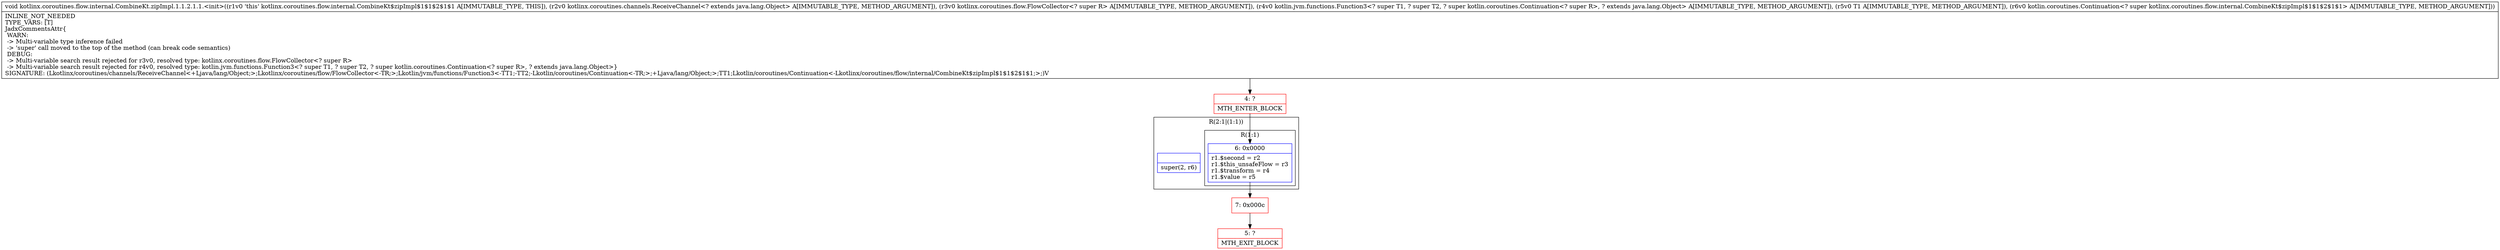 digraph "CFG forkotlinx.coroutines.flow.internal.CombineKt.zipImpl.1.1.2.1.1.\<init\>(Lkotlinx\/coroutines\/channels\/ReceiveChannel;Lkotlinx\/coroutines\/flow\/FlowCollector;Lkotlin\/jvm\/functions\/Function3;Ljava\/lang\/Object;Lkotlin\/coroutines\/Continuation;)V" {
subgraph cluster_Region_1268669772 {
label = "R(2:1|(1:1))";
node [shape=record,color=blue];
Node_InsnContainer_862363553 [shape=record,label="{|super(2, r6)\l}"];
subgraph cluster_Region_406060548 {
label = "R(1:1)";
node [shape=record,color=blue];
Node_6 [shape=record,label="{6\:\ 0x0000|r1.$second = r2\lr1.$this_unsafeFlow = r3\lr1.$transform = r4\lr1.$value = r5\l}"];
}
}
Node_4 [shape=record,color=red,label="{4\:\ ?|MTH_ENTER_BLOCK\l}"];
Node_7 [shape=record,color=red,label="{7\:\ 0x000c}"];
Node_5 [shape=record,color=red,label="{5\:\ ?|MTH_EXIT_BLOCK\l}"];
MethodNode[shape=record,label="{void kotlinx.coroutines.flow.internal.CombineKt.zipImpl.1.1.2.1.1.\<init\>((r1v0 'this' kotlinx.coroutines.flow.internal.CombineKt$zipImpl$1$1$2$1$1 A[IMMUTABLE_TYPE, THIS]), (r2v0 kotlinx.coroutines.channels.ReceiveChannel\<? extends java.lang.Object\> A[IMMUTABLE_TYPE, METHOD_ARGUMENT]), (r3v0 kotlinx.coroutines.flow.FlowCollector\<? super R\> A[IMMUTABLE_TYPE, METHOD_ARGUMENT]), (r4v0 kotlin.jvm.functions.Function3\<? super T1, ? super T2, ? super kotlin.coroutines.Continuation\<? super R\>, ? extends java.lang.Object\> A[IMMUTABLE_TYPE, METHOD_ARGUMENT]), (r5v0 T1 A[IMMUTABLE_TYPE, METHOD_ARGUMENT]), (r6v0 kotlin.coroutines.Continuation\<? super kotlinx.coroutines.flow.internal.CombineKt$zipImpl$1$1$2$1$1\> A[IMMUTABLE_TYPE, METHOD_ARGUMENT]))  | INLINE_NOT_NEEDED\lTYPE_VARS: [T]\lJadxCommentsAttr\{\l WARN: \l \-\> Multi\-variable type inference failed\l \-\> 'super' call moved to the top of the method (can break code semantics)\l DEBUG: \l \-\> Multi\-variable search result rejected for r3v0, resolved type: kotlinx.coroutines.flow.FlowCollector\<? super R\>\l \-\> Multi\-variable search result rejected for r4v0, resolved type: kotlin.jvm.functions.Function3\<? super T1, ? super T2, ? super kotlin.coroutines.Continuation\<? super R\>, ? extends java.lang.Object\>\}\lSIGNATURE: (Lkotlinx\/coroutines\/channels\/ReceiveChannel\<+Ljava\/lang\/Object;\>;Lkotlinx\/coroutines\/flow\/FlowCollector\<\-TR;\>;Lkotlin\/jvm\/functions\/Function3\<\-TT1;\-TT2;\-Lkotlin\/coroutines\/Continuation\<\-TR;\>;+Ljava\/lang\/Object;\>;TT1;Lkotlin\/coroutines\/Continuation\<\-Lkotlinx\/coroutines\/flow\/internal\/CombineKt$zipImpl$1$1$2$1$1;\>;)V\l}"];
MethodNode -> Node_4;Node_6 -> Node_7;
Node_4 -> Node_6;
Node_7 -> Node_5;
}

